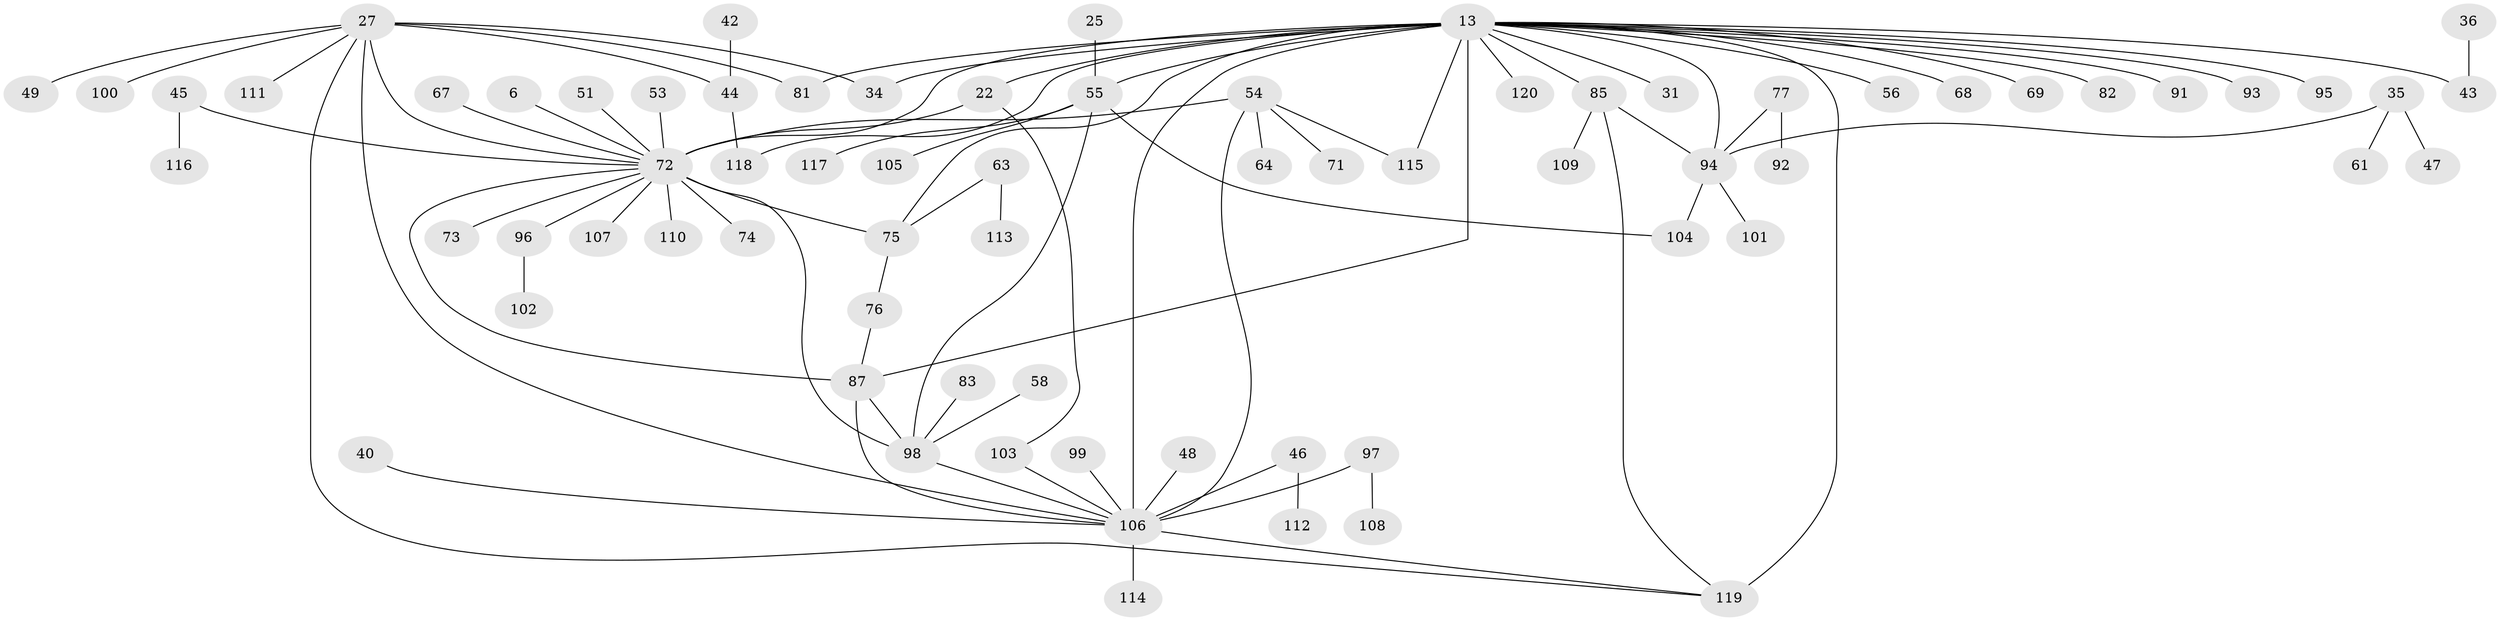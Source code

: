 // original degree distribution, {24: 0.008333333333333333, 7: 0.025, 6: 0.041666666666666664, 13: 0.016666666666666666, 1: 0.4083333333333333, 11: 0.008333333333333333, 2: 0.24166666666666667, 3: 0.15, 27: 0.008333333333333333, 4: 0.05, 10: 0.008333333333333333, 5: 0.03333333333333333}
// Generated by graph-tools (version 1.1) at 2025/50/03/04/25 21:50:31]
// undirected, 72 vertices, 91 edges
graph export_dot {
graph [start="1"]
  node [color=gray90,style=filled];
  6;
  13 [super="+1"];
  22;
  25;
  27;
  31;
  34;
  35 [super="+32"];
  36;
  40;
  42;
  43 [super="+14"];
  44 [super="+33"];
  45;
  46;
  47;
  48;
  49;
  51 [super="+18"];
  53;
  54;
  55 [super="+10"];
  56;
  58;
  61;
  63;
  64;
  67;
  68;
  69;
  71;
  72 [super="+15+41+4+38+30"];
  73;
  74;
  75 [super="+39+28"];
  76;
  77;
  81 [super="+50"];
  82;
  83;
  85 [super="+59"];
  87 [super="+80+65"];
  91;
  92;
  93;
  94 [super="+57+84"];
  95 [super="+17"];
  96 [super="+90"];
  97;
  98 [super="+8+16+79+24"];
  99;
  100;
  101;
  102;
  103 [super="+88"];
  104 [super="+60"];
  105;
  106 [super="+12+86+62+70"];
  107;
  108;
  109;
  110 [super="+9"];
  111;
  112;
  113;
  114;
  115;
  116;
  117;
  118;
  119 [super="+89"];
  120;
  6 -- 72;
  13 -- 22 [weight=2];
  13 -- 31;
  13 -- 55 [weight=2];
  13 -- 56;
  13 -- 68;
  13 -- 69;
  13 -- 72 [weight=7];
  13 -- 82;
  13 -- 85;
  13 -- 87 [weight=8];
  13 -- 91;
  13 -- 95 [weight=2];
  13 -- 115;
  13 -- 119 [weight=4];
  13 -- 120;
  13 -- 93;
  13 -- 94 [weight=5];
  13 -- 34;
  13 -- 106 [weight=4];
  13 -- 118;
  13 -- 43;
  13 -- 81;
  13 -- 75;
  22 -- 72;
  22 -- 103;
  25 -- 55;
  27 -- 34;
  27 -- 44 [weight=2];
  27 -- 49;
  27 -- 100;
  27 -- 111;
  27 -- 119;
  27 -- 72;
  27 -- 81;
  27 -- 106;
  35 -- 61;
  35 -- 94;
  35 -- 47;
  36 -- 43;
  40 -- 106;
  42 -- 44;
  44 -- 118;
  45 -- 116;
  45 -- 72;
  46 -- 112;
  46 -- 106;
  48 -- 106;
  51 -- 72;
  53 -- 72;
  54 -- 64;
  54 -- 71;
  54 -- 106;
  54 -- 115;
  54 -- 72 [weight=2];
  55 -- 117;
  55 -- 105;
  55 -- 98;
  55 -- 104;
  58 -- 98;
  63 -- 113;
  63 -- 75;
  67 -- 72;
  72 -- 98 [weight=3];
  72 -- 74;
  72 -- 73;
  72 -- 107 [weight=2];
  72 -- 87;
  72 -- 110;
  72 -- 75;
  72 -- 96;
  75 -- 76;
  76 -- 87;
  77 -- 92;
  77 -- 94;
  83 -- 98;
  85 -- 109;
  85 -- 119;
  85 -- 94;
  87 -- 98 [weight=2];
  87 -- 106;
  94 -- 101;
  94 -- 104;
  96 -- 102;
  97 -- 108;
  97 -- 106;
  98 -- 106 [weight=3];
  99 -- 106;
  103 -- 106 [weight=2];
  106 -- 119 [weight=2];
  106 -- 114;
}
